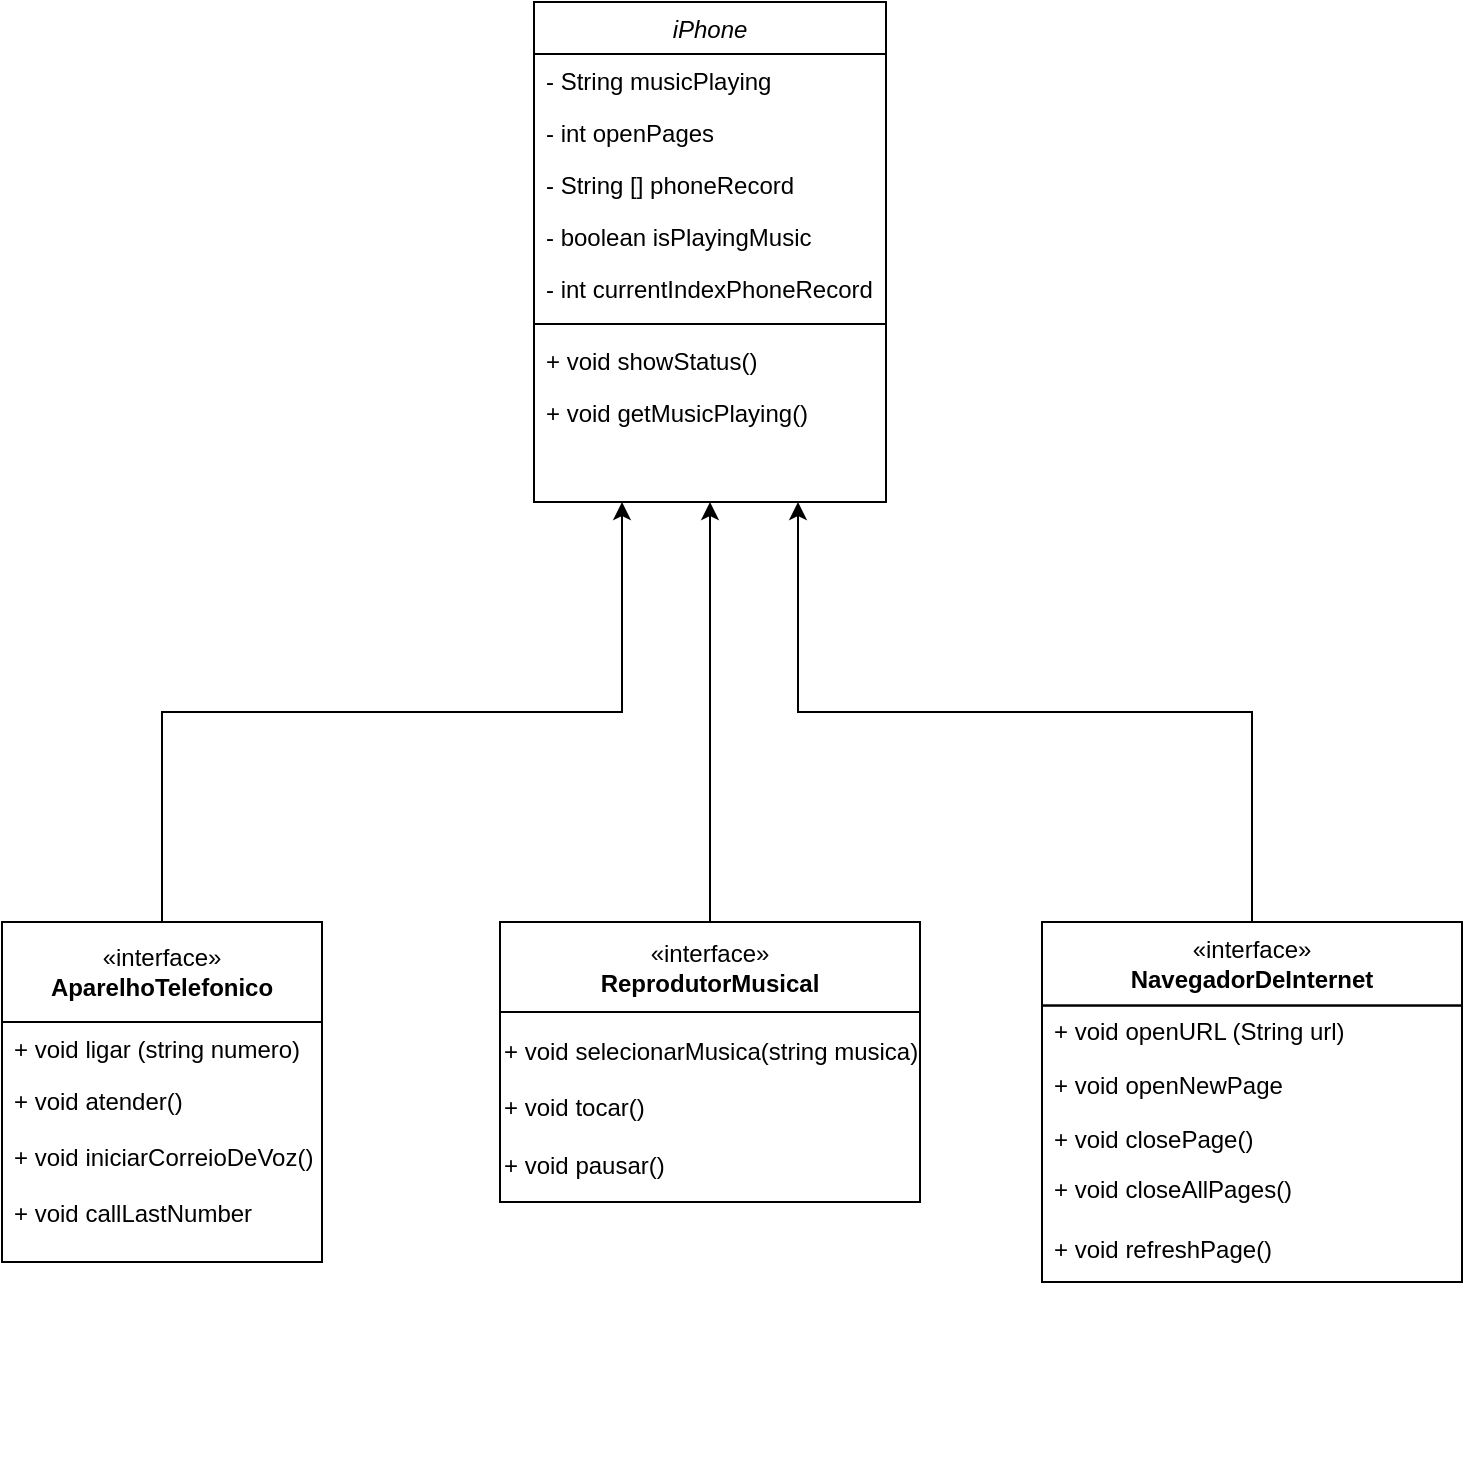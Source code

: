 <mxfile version="24.7.2" type="github">
  <diagram id="C5RBs43oDa-KdzZeNtuy" name="Page-1">
    <mxGraphModel dx="1195" dy="643" grid="1" gridSize="10" guides="1" tooltips="1" connect="1" arrows="1" fold="1" page="1" pageScale="1" pageWidth="827" pageHeight="1169" math="0" shadow="0">
      <root>
        <mxCell id="WIyWlLk6GJQsqaUBKTNV-0" />
        <mxCell id="WIyWlLk6GJQsqaUBKTNV-1" parent="WIyWlLk6GJQsqaUBKTNV-0" />
        <mxCell id="zkfFHV4jXpPFQw0GAbJ--0" value="iPhone" style="swimlane;fontStyle=2;align=center;verticalAlign=top;childLayout=stackLayout;horizontal=1;startSize=26;horizontalStack=0;resizeParent=1;resizeLast=0;collapsible=1;marginBottom=0;rounded=0;shadow=0;strokeWidth=1;" parent="WIyWlLk6GJQsqaUBKTNV-1" vertex="1">
          <mxGeometry x="326" y="100" width="176" height="250" as="geometry">
            <mxRectangle x="230" y="140" width="160" height="26" as="alternateBounds" />
          </mxGeometry>
        </mxCell>
        <mxCell id="iZRv-LcQ3xV1FCVpN4_--40" value="- String musicPlaying&amp;nbsp;" style="text;strokeColor=none;fillColor=none;align=left;verticalAlign=top;spacingLeft=4;spacingRight=4;overflow=hidden;rotatable=0;points=[[0,0.5],[1,0.5]];portConstraint=eastwest;whiteSpace=wrap;html=1;" vertex="1" parent="zkfFHV4jXpPFQw0GAbJ--0">
          <mxGeometry y="26" width="176" height="26" as="geometry" />
        </mxCell>
        <mxCell id="iZRv-LcQ3xV1FCVpN4_--41" value="- int openPages" style="text;strokeColor=none;fillColor=none;align=left;verticalAlign=top;spacingLeft=4;spacingRight=4;overflow=hidden;rotatable=0;points=[[0,0.5],[1,0.5]];portConstraint=eastwest;whiteSpace=wrap;html=1;" vertex="1" parent="zkfFHV4jXpPFQw0GAbJ--0">
          <mxGeometry y="52" width="176" height="26" as="geometry" />
        </mxCell>
        <mxCell id="iZRv-LcQ3xV1FCVpN4_--42" value="- String [] phoneRecord" style="text;strokeColor=none;fillColor=none;align=left;verticalAlign=top;spacingLeft=4;spacingRight=4;overflow=hidden;rotatable=0;points=[[0,0.5],[1,0.5]];portConstraint=eastwest;whiteSpace=wrap;html=1;" vertex="1" parent="zkfFHV4jXpPFQw0GAbJ--0">
          <mxGeometry y="78" width="176" height="26" as="geometry" />
        </mxCell>
        <mxCell id="iZRv-LcQ3xV1FCVpN4_--43" value="- boolean isPlayingMusic" style="text;strokeColor=none;fillColor=none;align=left;verticalAlign=top;spacingLeft=4;spacingRight=4;overflow=hidden;rotatable=0;points=[[0,0.5],[1,0.5]];portConstraint=eastwest;whiteSpace=wrap;html=1;" vertex="1" parent="zkfFHV4jXpPFQw0GAbJ--0">
          <mxGeometry y="104" width="176" height="26" as="geometry" />
        </mxCell>
        <mxCell id="iZRv-LcQ3xV1FCVpN4_--44" value="- int currentIndexPhoneRecord" style="text;strokeColor=none;fillColor=none;align=left;verticalAlign=top;spacingLeft=4;spacingRight=4;overflow=hidden;rotatable=0;points=[[0,0.5],[1,0.5]];portConstraint=eastwest;whiteSpace=wrap;html=1;" vertex="1" parent="zkfFHV4jXpPFQw0GAbJ--0">
          <mxGeometry y="130" width="176" height="26" as="geometry" />
        </mxCell>
        <mxCell id="zkfFHV4jXpPFQw0GAbJ--4" value="" style="line;html=1;strokeWidth=1;align=left;verticalAlign=middle;spacingTop=-1;spacingLeft=3;spacingRight=3;rotatable=0;labelPosition=right;points=[];portConstraint=eastwest;" parent="zkfFHV4jXpPFQw0GAbJ--0" vertex="1">
          <mxGeometry y="156" width="176" height="10" as="geometry" />
        </mxCell>
        <mxCell id="iZRv-LcQ3xV1FCVpN4_--47" value="+ void showStatus()" style="text;strokeColor=none;fillColor=none;align=left;verticalAlign=top;spacingLeft=4;spacingRight=4;overflow=hidden;rotatable=0;points=[[0,0.5],[1,0.5]];portConstraint=eastwest;whiteSpace=wrap;html=1;" vertex="1" parent="zkfFHV4jXpPFQw0GAbJ--0">
          <mxGeometry y="166" width="176" height="26" as="geometry" />
        </mxCell>
        <mxCell id="iZRv-LcQ3xV1FCVpN4_--48" value="+ void getMusicPlaying()" style="text;strokeColor=none;fillColor=none;align=left;verticalAlign=top;spacingLeft=4;spacingRight=4;overflow=hidden;rotatable=0;points=[[0,0.5],[1,0.5]];portConstraint=eastwest;whiteSpace=wrap;html=1;" vertex="1" parent="zkfFHV4jXpPFQw0GAbJ--0">
          <mxGeometry y="192" width="176" height="26" as="geometry" />
        </mxCell>
        <mxCell id="zkfFHV4jXpPFQw0GAbJ--6" value="Student" style="swimlane;fontStyle=0;align=center;verticalAlign=top;childLayout=stackLayout;horizontal=1;startSize=0;horizontalStack=0;resizeParent=1;resizeLast=0;collapsible=1;marginBottom=0;rounded=0;shadow=0;strokeWidth=1;" parent="WIyWlLk6GJQsqaUBKTNV-1" vertex="1">
          <mxGeometry x="60" y="560" width="160" height="170" as="geometry">
            <mxRectangle x="130" y="380" width="160" height="26" as="alternateBounds" />
          </mxGeometry>
        </mxCell>
        <mxCell id="iZRv-LcQ3xV1FCVpN4_--1" value="«interface»&lt;br&gt;&lt;b&gt;AparelhoTelefonico&lt;/b&gt;" style="html=1;whiteSpace=wrap;" vertex="1" parent="zkfFHV4jXpPFQw0GAbJ--6">
          <mxGeometry width="160" height="50" as="geometry" />
        </mxCell>
        <mxCell id="zkfFHV4jXpPFQw0GAbJ--7" value="+ void ligar (string numero)" style="text;align=left;verticalAlign=top;spacingLeft=4;spacingRight=4;overflow=hidden;rotatable=0;points=[[0,0.5],[1,0.5]];portConstraint=eastwest;" parent="zkfFHV4jXpPFQw0GAbJ--6" vertex="1">
          <mxGeometry y="50" width="160" height="26" as="geometry" />
        </mxCell>
        <mxCell id="zkfFHV4jXpPFQw0GAbJ--8" value="+ void atender()&#xa;&#xa;+ void iniciarCorreioDeVoz()&#xa;&#xa;+ void callLastNumber" style="text;align=left;verticalAlign=top;spacingLeft=4;spacingRight=4;overflow=hidden;rotatable=0;points=[[0,0.5],[1,0.5]];portConstraint=eastwest;rounded=0;shadow=0;html=0;" parent="zkfFHV4jXpPFQw0GAbJ--6" vertex="1">
          <mxGeometry y="76" width="160" height="94" as="geometry" />
        </mxCell>
        <mxCell id="iZRv-LcQ3xV1FCVpN4_--23" style="edgeStyle=orthogonalEdgeStyle;rounded=0;orthogonalLoop=1;jettySize=auto;html=1;exitX=0.5;exitY=1;exitDx=0;exitDy=0;" edge="1" parent="WIyWlLk6GJQsqaUBKTNV-1">
          <mxGeometry relative="1" as="geometry">
            <mxPoint x="400" y="490" as="sourcePoint" />
            <mxPoint x="400" y="490" as="targetPoint" />
          </mxGeometry>
        </mxCell>
        <mxCell id="iZRv-LcQ3xV1FCVpN4_--34" value="" style="group;spacingLeft=10;align=left;" vertex="1" connectable="0" parent="WIyWlLk6GJQsqaUBKTNV-1">
          <mxGeometry x="580" y="550" width="210" height="290" as="geometry" />
        </mxCell>
        <mxCell id="iZRv-LcQ3xV1FCVpN4_--30" style="edgeStyle=orthogonalEdgeStyle;rounded=0;orthogonalLoop=1;jettySize=auto;html=1;exitX=0.5;exitY=1;exitDx=0;exitDy=0;" edge="1" parent="iZRv-LcQ3xV1FCVpN4_--34">
          <mxGeometry relative="1" as="geometry">
            <mxPoint x="100" y="125.026" as="sourcePoint" />
            <mxPoint x="100" y="125.026" as="targetPoint" />
          </mxGeometry>
        </mxCell>
        <mxCell id="iZRv-LcQ3xV1FCVpN4_--33" value="" style="html=1;whiteSpace=wrap;align=left;" vertex="1" parent="iZRv-LcQ3xV1FCVpN4_--34">
          <mxGeometry y="43.28" width="210" height="146.72" as="geometry" />
        </mxCell>
        <mxCell id="iZRv-LcQ3xV1FCVpN4_--49" value="+ void openURL (String url)" style="text;strokeColor=none;fillColor=none;align=left;verticalAlign=top;spacingLeft=4;spacingRight=4;overflow=hidden;rotatable=0;points=[[0,0.5],[1,0.5]];portConstraint=eastwest;whiteSpace=wrap;html=1;" vertex="1" parent="iZRv-LcQ3xV1FCVpN4_--34">
          <mxGeometry y="51.353" width="210" height="26.929" as="geometry" />
        </mxCell>
        <mxCell id="iZRv-LcQ3xV1FCVpN4_--50" value="+ void openNewPage" style="text;strokeColor=none;fillColor=none;align=left;verticalAlign=top;spacingLeft=4;spacingRight=4;overflow=hidden;rotatable=0;points=[[0,0.5],[1,0.5]];portConstraint=eastwest;whiteSpace=wrap;html=1;" vertex="1" parent="iZRv-LcQ3xV1FCVpN4_--34">
          <mxGeometry y="78.281" width="210" height="26.929" as="geometry" />
        </mxCell>
        <mxCell id="iZRv-LcQ3xV1FCVpN4_--51" value="+ void closePage()" style="text;strokeColor=none;fillColor=none;align=left;verticalAlign=top;spacingLeft=4;spacingRight=4;overflow=hidden;rotatable=0;points=[[0,0.5],[1,0.5]];portConstraint=eastwest;whiteSpace=wrap;html=1;" vertex="1" parent="iZRv-LcQ3xV1FCVpN4_--34">
          <mxGeometry y="105.21" width="210" height="22.86" as="geometry" />
        </mxCell>
        <mxCell id="iZRv-LcQ3xV1FCVpN4_--53" value="+ void closeAllPages()" style="text;strokeColor=none;fillColor=none;align=left;verticalAlign=top;spacingLeft=4;spacingRight=4;overflow=hidden;rotatable=0;points=[[0,0.5],[1,0.5]];portConstraint=eastwest;whiteSpace=wrap;html=1;" vertex="1" parent="iZRv-LcQ3xV1FCVpN4_--34">
          <mxGeometry y="130" width="210" height="22.86" as="geometry" />
        </mxCell>
        <mxCell id="iZRv-LcQ3xV1FCVpN4_--54" value="+ void refreshPage()" style="text;strokeColor=none;fillColor=none;align=left;verticalAlign=top;spacingLeft=4;spacingRight=4;overflow=hidden;rotatable=0;points=[[0,0.5],[1,0.5]];portConstraint=eastwest;whiteSpace=wrap;html=1;" vertex="1" parent="iZRv-LcQ3xV1FCVpN4_--34">
          <mxGeometry y="160" width="210" height="22.86" as="geometry" />
        </mxCell>
        <mxCell id="iZRv-LcQ3xV1FCVpN4_--36" style="edgeStyle=orthogonalEdgeStyle;rounded=0;orthogonalLoop=1;jettySize=auto;html=1;exitX=0;exitY=0.5;exitDx=0;exitDy=0;entryX=0.5;entryY=1;entryDx=0;entryDy=0;" edge="1" parent="WIyWlLk6GJQsqaUBKTNV-1" source="iZRv-LcQ3xV1FCVpN4_--24" target="zkfFHV4jXpPFQw0GAbJ--0">
          <mxGeometry relative="1" as="geometry">
            <mxPoint x="417.2" y="181.04" as="targetPoint" />
            <Array as="points">
              <mxPoint x="414" y="360" />
            </Array>
          </mxGeometry>
        </mxCell>
        <mxCell id="iZRv-LcQ3xV1FCVpN4_--37" style="edgeStyle=orthogonalEdgeStyle;rounded=0;orthogonalLoop=1;jettySize=auto;html=1;exitX=0.5;exitY=0;exitDx=0;exitDy=0;entryX=0.25;entryY=1;entryDx=0;entryDy=0;" edge="1" parent="WIyWlLk6GJQsqaUBKTNV-1" source="iZRv-LcQ3xV1FCVpN4_--1" target="zkfFHV4jXpPFQw0GAbJ--0">
          <mxGeometry relative="1" as="geometry">
            <mxPoint x="370" y="260.0" as="targetPoint" />
          </mxGeometry>
        </mxCell>
        <mxCell id="iZRv-LcQ3xV1FCVpN4_--35" style="edgeStyle=orthogonalEdgeStyle;rounded=0;orthogonalLoop=1;jettySize=auto;html=1;exitX=0;exitY=0.5;exitDx=0;exitDy=0;entryX=0.75;entryY=1;entryDx=0;entryDy=0;" edge="1" parent="WIyWlLk6GJQsqaUBKTNV-1" source="iZRv-LcQ3xV1FCVpN4_--32" target="zkfFHV4jXpPFQw0GAbJ--0">
          <mxGeometry relative="1" as="geometry">
            <mxPoint x="460.0" y="260.0" as="targetPoint" />
          </mxGeometry>
        </mxCell>
        <mxCell id="iZRv-LcQ3xV1FCVpN4_--45" value="" style="group" vertex="1" connectable="0" parent="WIyWlLk6GJQsqaUBKTNV-1">
          <mxGeometry x="309" y="560" width="210" height="140" as="geometry" />
        </mxCell>
        <mxCell id="iZRv-LcQ3xV1FCVpN4_--25" value="«interface»&lt;br&gt;&lt;b&gt;ReprodutorMusical&lt;/b&gt;" style="html=1;whiteSpace=wrap;container=1;" vertex="1" parent="iZRv-LcQ3xV1FCVpN4_--45">
          <mxGeometry width="210" height="45" as="geometry" />
        </mxCell>
        <mxCell id="iZRv-LcQ3xV1FCVpN4_--24" value="" style="swimlane;fontStyle=0;align=center;verticalAlign=top;childLayout=stackLayout;horizontal=1;startSize=0;horizontalStack=0;resizeParent=1;resizeLast=0;collapsible=1;marginBottom=0;rounded=0;shadow=0;strokeWidth=1;direction=south;" vertex="1" parent="iZRv-LcQ3xV1FCVpN4_--25">
          <mxGeometry width="210" height="45" as="geometry">
            <mxRectangle x="130" y="380" width="160" height="26" as="alternateBounds" />
          </mxGeometry>
        </mxCell>
        <mxCell id="iZRv-LcQ3xV1FCVpN4_--29" value="+ void selecionarMusica(string musica)&lt;div&gt;&lt;br&gt;&lt;/div&gt;&lt;div&gt;+ void tocar()&lt;/div&gt;&lt;div&gt;&lt;br&gt;&lt;/div&gt;&lt;div&gt;+ void pausar()&lt;/div&gt;" style="html=1;whiteSpace=wrap;align=left;" vertex="1" parent="iZRv-LcQ3xV1FCVpN4_--45">
          <mxGeometry y="45" width="210" height="95" as="geometry" />
        </mxCell>
        <mxCell id="iZRv-LcQ3xV1FCVpN4_--31" value="«interface»&lt;br&gt;&lt;b&gt;NavegadorDeInternet&lt;/b&gt;" style="html=1;whiteSpace=wrap;container=1;" vertex="1" parent="WIyWlLk6GJQsqaUBKTNV-1">
          <mxGeometry x="580" y="560" width="210" height="41.786" as="geometry" />
        </mxCell>
        <mxCell id="iZRv-LcQ3xV1FCVpN4_--32" value="" style="swimlane;fontStyle=0;align=center;verticalAlign=top;childLayout=stackLayout;horizontal=1;startSize=0;horizontalStack=0;resizeParent=1;resizeLast=0;collapsible=1;marginBottom=0;rounded=0;shadow=0;strokeWidth=1;direction=south;" vertex="1" parent="iZRv-LcQ3xV1FCVpN4_--31">
          <mxGeometry width="210" height="41.786" as="geometry">
            <mxRectangle x="130" y="380" width="160" height="26" as="alternateBounds" />
          </mxGeometry>
        </mxCell>
      </root>
    </mxGraphModel>
  </diagram>
</mxfile>

